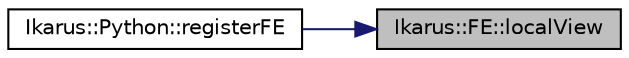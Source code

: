 digraph "Ikarus::FE::localView"
{
 // LATEX_PDF_SIZE
  edge [fontname="Helvetica",fontsize="10",labelfontname="Helvetica",labelfontsize="10"];
  node [fontname="Helvetica",fontsize="10",shape=record];
  rankdir="RL";
  Node1 [label="Ikarus::FE::localView",height=0.2,width=0.4,color="black", fillcolor="grey75", style="filled", fontcolor="black",tooltip="Get the const reference to the local view."];
  Node1 -> Node2 [dir="back",color="midnightblue",fontsize="10",style="solid",fontname="Helvetica"];
  Node2 [label="Ikarus::Python::registerFE",height=0.2,width=0.4,color="black", fillcolor="white", style="filled",URL="$a00355.html#gac8bb4a818dee7342efbc5e174e35b840",tooltip="Register Python bindings for the FE class."];
}
